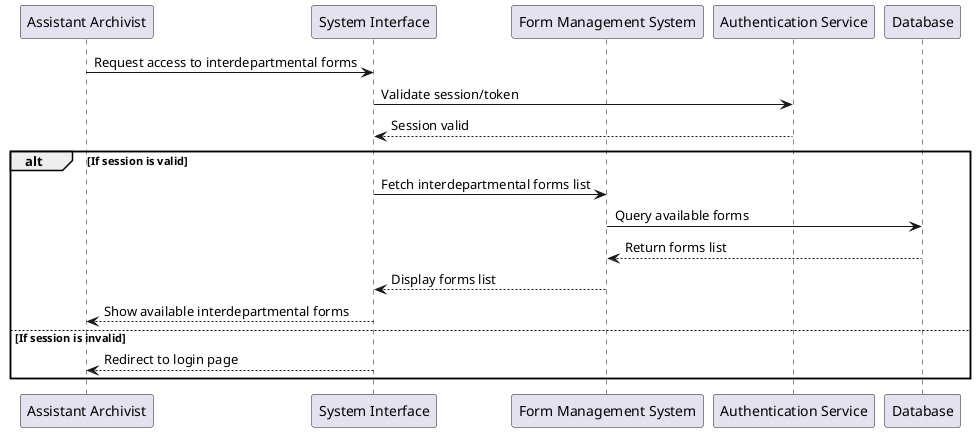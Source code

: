 @startuml
participant "Assistant Archivist" as Archivist
participant "System Interface" as Interface
participant "Form Management System" as FMS
participant "Authentication Service" as Auth
participant "Database" as DB

Archivist -> Interface: Request access to interdepartmental forms
Interface -> Auth: Validate session/token
Auth --> Interface: Session valid

alt If session is valid
    Interface -> FMS: Fetch interdepartmental forms list
    FMS -> DB: Query available forms
    DB --> FMS: Return forms list
    FMS --> Interface: Display forms list
    Interface --> Archivist: Show available interdepartmental forms
else If session is invalid
    Interface --> Archivist: Redirect to login page
end
@enduml